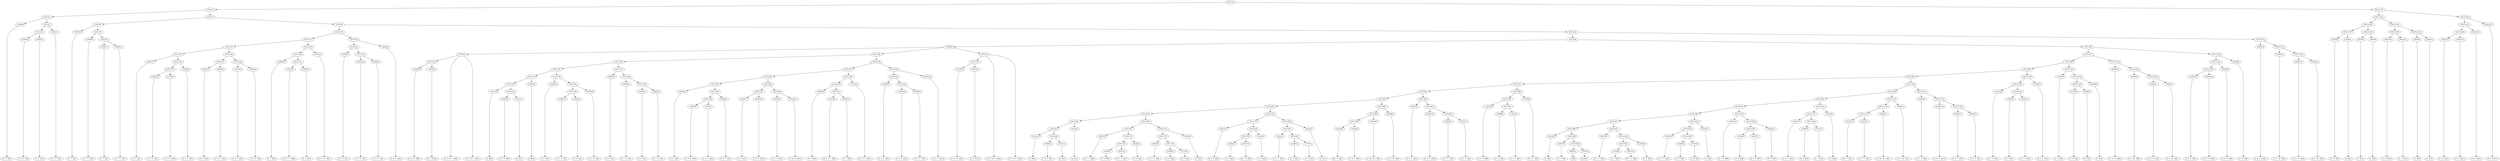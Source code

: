 digraph sample{
"L3822(0)"->"[C  E  G](0)"
"L2942(0)"->"[C  D  E  G](0)"
"L3822(1)"->"[C  E  G](1)"
"L5511(4)"->"L2942(0)"
"L5511(4)"->"L3822(1)"
"L2942(1)"->"[C  D  E  G](1)"
"L5511(3)"->"L5511(4)"
"L5511(3)"->"L2942(1)"
"L5511(2)"->"L3822(0)"
"L5511(2)"->"L5511(3)"
"L5350(0)"->"[C  F  A](0)"
"L4495(0)"->"[C  F  G  A](0)"
"L5350(1)"->"[C  F  A](1)"
"L4495(1)"->"[C  F  G  A](1)"
"L5511(8)"->"L5350(1)"
"L5511(8)"->"L4495(1)"
"L5511(7)"->"L4495(0)"
"L5511(7)"->"L5511(8)"
"L5511(6)"->"L5350(0)"
"L5511(6)"->"L5511(7)"
"L3822(2)"->"[C  E  G](2)"
"L2942(2)"->"[C  D  E  G](2)"
"L2744(0)"->"[C  E  G  B](0)"
"L5511(15)"->"L2942(2)"
"L5511(15)"->"L2744(0)"
"L4464(0)"->"[C  E  F  G](0)"
"L5511(14)"->"L5511(15)"
"L5511(14)"->"L4464(0)"
"L5511(13)"->"L3822(2)"
"L5511(13)"->"L5511(14)"
"L3822(3)"->"[C  E  G](3)"
"L2942(3)"->"[C  D  E  G](3)"
"L5511(17)"->"L3822(3)"
"L5511(17)"->"L2942(3)"
"L2744(1)"->"[C  E  G  B](1)"
"L2942(4)"->"[C  D  E  G](4)"
"L5511(18)"->"L2744(1)"
"L5511(18)"->"L2942(4)"
"L5511(16)"->"L5511(17)"
"L5511(16)"->"L5511(18)"
"L5511(12)"->"L5511(13)"
"L5511(12)"->"L5511(16)"
"L5064(0)"->"[F  G  B](0)"
"L3233(0)"->"[D  E  F  G  B](0)"
"L5064(1)"->"[F  G  B](1)"
"L5511(21)"->"L3233(0)"
"L5511(21)"->"L5064(1)"
"L5511(20)"->"L5064(0)"
"L5511(20)"->"L5511(21)"
"L3233(1)"->"[D  E  F  G  B](1)"
"L5511(19)"->"L5511(20)"
"L5511(19)"->"L3233(1)"
"L5511(11)"->"L5511(12)"
"L5511(11)"->"L5511(19)"
"L4464(1)"->"[C  E  F  G](1)"
"L2942(5)"->"[C  D  E  G](5)"
"L4464(2)"->"[C  E  F  G](2)"
"L5511(24)"->"L2942(5)"
"L5511(24)"->"L4464(2)"
"L5511(23)"->"L4464(1)"
"L5511(23)"->"L5511(24)"
"L2942(6)"->"[C  D  E  G](6)"
"L5511(22)"->"L5511(23)"
"L5511(22)"->"L2942(6)"
"L5511(10)"->"L5511(11)"
"L5511(10)"->"L5511(22)"
"L5120(0)"->"[C  D  Fis  B](0)"
"L3973(0)"->"[C  D  Fis](0)"
"L5511(27)"->"L5120(0)"
"L5511(27)"->"L3973(0)"
"L4723(0)"->"[C  D  Fis  A  B](0)"
"L4723(0)"->"L5511(27)"
"L4723(0)"->"[C  D  Fis  A  B](1)"
"L1611(0)"->"[G  B](0)"
"L1000(0)"->"[C  D  G  B](0)"
"L1611(1)"->"[G  B](1)"
"L5511(33)"->"L1000(0)"
"L5511(33)"->"L1611(1)"
"L5511(32)"->"L1611(0)"
"L5511(32)"->"L5511(33)"
"L3523(0)"->"[rest](0)"
"L5511(31)"->"L5511(32)"
"L5511(31)"->"L3523(0)"
"L3822(4)"->"[C  E  G](4)"
"L2942(7)"->"[C  D  E  G](7)"
"L3822(5)"->"[C  E  G](5)"
"L5511(36)"->"L2942(7)"
"L5511(36)"->"L3822(5)"
"L2942(8)"->"[C  D  E  G](8)"
"L5511(35)"->"L5511(36)"
"L5511(35)"->"L2942(8)"
"L5511(34)"->"L3822(4)"
"L5511(34)"->"L5511(35)"
"L5511(30)"->"L5511(31)"
"L5511(30)"->"L5511(34)"
"L5350(2)"->"[C  F  A](2)"
"L4495(2)"->"[C  F  G  A](2)"
"L5350(3)"->"[C  F  A](3)"
"L4495(3)"->"[C  F  G  A](3)"
"L5511(39)"->"L5350(3)"
"L5511(39)"->"L4495(3)"
"L5511(38)"->"L4495(2)"
"L5511(38)"->"L5511(39)"
"L5511(37)"->"L5350(2)"
"L5511(37)"->"L5511(38)"
"L5511(29)"->"L5511(30)"
"L5511(29)"->"L5511(37)"
"L3822(6)"->"[C  E  G](6)"
"L2942(9)"->"[C  D  E  G](9)"
"L2744(2)"->"[C  E  G  B](2)"
"L5511(45)"->"L2942(9)"
"L5511(45)"->"L2744(2)"
"L4464(3)"->"[C  E  F  G](3)"
"L5511(44)"->"L5511(45)"
"L5511(44)"->"L4464(3)"
"L5511(43)"->"L3822(6)"
"L5511(43)"->"L5511(44)"
"L3822(7)"->"[C  E  G](7)"
"L2942(10)"->"[C  D  E  G](10)"
"L5511(47)"->"L3822(7)"
"L5511(47)"->"L2942(10)"
"L2744(3)"->"[C  E  G  B](3)"
"L2942(11)"->"[C  D  E  G](11)"
"L5511(48)"->"L2744(3)"
"L5511(48)"->"L2942(11)"
"L5511(46)"->"L5511(47)"
"L5511(46)"->"L5511(48)"
"L5511(42)"->"L5511(43)"
"L5511(42)"->"L5511(46)"
"L5064(2)"->"[F  G  B](2)"
"L3233(2)"->"[D  E  F  G  B](2)"
"L5064(3)"->"[F  G  B](3)"
"L5511(51)"->"L3233(2)"
"L5511(51)"->"L5064(3)"
"L5511(50)"->"L5064(2)"
"L5511(50)"->"L5511(51)"
"L3233(3)"->"[D  E  F  G  B](3)"
"L5511(49)"->"L5511(50)"
"L5511(49)"->"L3233(3)"
"L5511(41)"->"L5511(42)"
"L5511(41)"->"L5511(49)"
"L4464(4)"->"[C  E  F  G](4)"
"L2942(12)"->"[C  D  E  G](12)"
"L4464(5)"->"[C  E  F  G](5)"
"L5511(54)"->"L2942(12)"
"L5511(54)"->"L4464(5)"
"L5511(53)"->"L4464(4)"
"L5511(53)"->"L5511(54)"
"L2942(13)"->"[C  D  E  G](13)"
"L5511(52)"->"L5511(53)"
"L5511(52)"->"L2942(13)"
"L5511(40)"->"L5511(41)"
"L5511(40)"->"L5511(52)"
"L5511(28)"->"L5511(29)"
"L5511(28)"->"L5511(40)"
"L5120(1)"->"[C  D  Fis  B](1)"
"L3973(1)"->"[C  D  Fis](1)"
"L5511(55)"->"L5120(1)"
"L5511(55)"->"L3973(1)"
"L4723(1)"->"[C  D  Fis  A  B](2)"
"L4723(1)"->"L5511(55)"
"L4723(1)"->"[C  D  Fis  A  B](3)"
"L5383(0)"->"L4723(0)"
"L5383(0)"->"L5511(28)"
"L5383(0)"->"L4723(1)"
"L1611(2)"->"[G  B](2)"
"L1000(1)"->"[C  D  G  B](1)"
"L1611(3)"->"[G  B](3)"
"L5511(68)"->"L1000(1)"
"L5511(68)"->"L1611(3)"
"L5511(67)"->"L1611(2)"
"L5511(67)"->"L5511(68)"
"L3523(1)"->"[rest](1)"
"L5511(66)"->"L5511(67)"
"L5511(66)"->"L3523(1)"
"L4037(0)"->"[D  F  G  B](0)"
"L4162(0)"->"[C  D  B](0)"
"L4037(1)"->"[D  F  G  B](1)"
"L5511(72)"->"L4162(0)"
"L5511(72)"->"L4037(1)"
"L4162(1)"->"[C  D  B](1)"
"L5511(71)"->"L5511(72)"
"L5511(71)"->"L4162(1)"
"L5511(70)"->"L4037(0)"
"L5511(70)"->"L5511(71)"
"L2941(0)"->"[C  E  G  A](0)"
"L1969(0)"->"[C  E  B](0)"
"L3773(0)"->"[C  D  E](0)"
"L5511(75)"->"L1969(0)"
"L5511(75)"->"L3773(0)"
"L5511(74)"->"L2941(0)"
"L5511(74)"->"L5511(75)"
"L3019(0)"->"[C  E](0)"
"L5511(73)"->"L5511(74)"
"L5511(73)"->"L3019(0)"
"L5511(69)"->"L5511(70)"
"L5511(69)"->"L5511(73)"
"L5511(65)"->"L5511(66)"
"L5511(65)"->"L5511(69)"
"L4037(2)"->"[D  F  G  B](2)"
"L4162(2)"->"[C  D  B](2)"
"L4037(3)"->"[D  F  G  B](3)"
"L5511(79)"->"L4162(2)"
"L5511(79)"->"L4037(3)"
"L4162(3)"->"[C  D  B](3)"
"L5511(78)"->"L5511(79)"
"L5511(78)"->"L4162(3)"
"L5511(77)"->"L4037(2)"
"L5511(77)"->"L5511(78)"
"L2941(1)"->"[C  E  G  A](1)"
"L1969(1)"->"[C  E  B](1)"
"L3773(1)"->"[C  D  E](1)"
"L5511(82)"->"L1969(1)"
"L5511(82)"->"L3773(1)"
"L5511(81)"->"L2941(1)"
"L5511(81)"->"L5511(82)"
"L3019(1)"->"[C  E](1)"
"L5511(80)"->"L5511(81)"
"L5511(80)"->"L3019(1)"
"L5511(76)"->"L5511(77)"
"L5511(76)"->"L5511(80)"
"L5511(64)"->"L5511(65)"
"L5511(64)"->"L5511(76)"
"L4233(0)"->"[Dis  G  A](0)"
"L3263(0)"->"[C  D  G  A](0)"
"L5511(85)"->"L4233(0)"
"L5511(85)"->"L3263(0)"
"L2460(0)"->"[C  Dis  Fis  A](0)"
"L5511(84)"->"L5511(85)"
"L5511(84)"->"L2460(0)"
"L2669(0)"->"[C  D  Fis  A](0)"
"L5511(83)"->"L5511(84)"
"L5511(83)"->"L2669(0)"
"L5511(63)"->"L5511(64)"
"L5511(63)"->"L5511(83)"
"L2941(2)"->"[C  E  G  A](2)"
"L2942(14)"->"[C  D  E  G](14)"
"L4464(6)"->"[C  E  F  G](6)"
"L2941(3)"->"[C  E  G  A](3)"
"L5511(88)"->"L4464(6)"
"L5511(88)"->"L2941(3)"
"L5511(87)"->"L2942(14)"
"L5511(87)"->"L5511(88)"
"L5511(86)"->"L2941(2)"
"L5511(86)"->"L5511(87)"
"L5511(62)"->"L5511(63)"
"L5511(62)"->"L5511(86)"
"L-2441(0)"->"[C  F  G  B](0)"
"L5000(0)"->"[F  G  A](0)"
"L-2441(1)"->"[C  F  G  B](1)"
"L5511(91)"->"L5000(0)"
"L5511(91)"->"L-2441(1)"
"L5511(90)"->"L-2441(0)"
"L5511(90)"->"L5511(91)"
"L5199(0)"->"[D  E  F  G](0)"
"L5511(89)"->"L5511(90)"
"L5511(89)"->"L5199(0)"
"L5511(61)"->"L5511(62)"
"L5511(61)"->"L5511(89)"
"L3019(2)"->"[C  E](2)"
"L4013(0)"->"[C  F  G](0)"
"L4865(0)"->"[C](0)"
"L3523(2)"->"[rest](2)"
"L5511(100)"->"L4865(0)"
"L5511(100)"->"L3523(2)"
"L5511(99)"->"L4013(0)"
"L5511(99)"->"L5511(100)"
"L5511(98)"->"L3019(2)"
"L5511(98)"->"L5511(99)"
"L4037(4)"->"[D  F  G  B](4)"
"L4162(4)"->"[C  D  B](4)"
"L4037(5)"->"[D  F  G  B](5)"
"L5511(103)"->"L4162(4)"
"L5511(103)"->"L4037(5)"
"L4162(5)"->"[C  D  B](5)"
"L5511(102)"->"L5511(103)"
"L5511(102)"->"L4162(5)"
"L5511(101)"->"L4037(4)"
"L5511(101)"->"L5511(102)"
"L5511(97)"->"L5511(98)"
"L5511(97)"->"L5511(101)"
"L2941(4)"->"[C  E  G  A](4)"
"L1969(2)"->"[C  E  B](2)"
"L3773(2)"->"[C  D  E](2)"
"L5511(106)"->"L1969(2)"
"L5511(106)"->"L3773(2)"
"L5511(105)"->"L2941(4)"
"L5511(105)"->"L5511(106)"
"L3019(3)"->"[C  E](3)"
"L5511(104)"->"L5511(105)"
"L5511(104)"->"L3019(3)"
"L5511(96)"->"L5511(97)"
"L5511(96)"->"L5511(104)"
"L4037(6)"->"[D  F  G  B](6)"
"L4162(6)"->"[C  D  B](6)"
"L4037(7)"->"[D  F  G  B](7)"
"L5511(109)"->"L4162(6)"
"L5511(109)"->"L4037(7)"
"L4162(7)"->"[C  D  B](7)"
"L5511(108)"->"L5511(109)"
"L5511(108)"->"L4162(7)"
"L5511(107)"->"L4037(6)"
"L5511(107)"->"L5511(108)"
"L5511(95)"->"L5511(96)"
"L5511(95)"->"L5511(107)"
"L2941(5)"->"[C  E  G  A](5)"
"L1969(3)"->"[C  E  B](3)"
"L3773(3)"->"[C  D  E](3)"
"L5511(112)"->"L1969(3)"
"L5511(112)"->"L3773(3)"
"L5511(111)"->"L2941(5)"
"L5511(111)"->"L5511(112)"
"L3019(4)"->"[C  E](4)"
"L5511(110)"->"L5511(111)"
"L5511(110)"->"L3019(4)"
"L5511(94)"->"L5511(95)"
"L5511(94)"->"L5511(110)"
"L4233(1)"->"[Dis  G  A](1)"
"L3263(1)"->"[C  D  G  A](1)"
"L5511(115)"->"L4233(1)"
"L5511(115)"->"L3263(1)"
"L2460(1)"->"[C  Dis  Fis  A](1)"
"L5511(114)"->"L5511(115)"
"L5511(114)"->"L2460(1)"
"L2669(1)"->"[C  D  Fis  A](1)"
"L5511(113)"->"L5511(114)"
"L5511(113)"->"L2669(1)"
"L5511(93)"->"L5511(94)"
"L5511(93)"->"L5511(113)"
"L2941(6)"->"[C  E  G  A](6)"
"L2942(15)"->"[C  D  E  G](15)"
"L4464(7)"->"[C  E  F  G](7)"
"L2941(7)"->"[C  E  G  A](7)"
"L5511(118)"->"L4464(7)"
"L5511(118)"->"L2941(7)"
"L5511(117)"->"L2942(15)"
"L5511(117)"->"L5511(118)"
"L5511(116)"->"L2941(6)"
"L5511(116)"->"L5511(117)"
"L5511(92)"->"L5511(93)"
"L5511(92)"->"L5511(116)"
"L5511(60)"->"L5511(61)"
"L5511(60)"->"L5511(92)"
"L-2441(2)"->"[C  F  G  B](2)"
"L5000(1)"->"[F  G  A](1)"
"L-2441(3)"->"[C  F  G  B](3)"
"L5511(121)"->"L5000(1)"
"L5511(121)"->"L-2441(3)"
"L5511(120)"->"L-2441(2)"
"L5511(120)"->"L5511(121)"
"L5199(1)"->"[D  E  F  G](1)"
"L5511(119)"->"L5511(120)"
"L5511(119)"->"L5199(1)"
"L5511(59)"->"L5511(60)"
"L5511(59)"->"L5511(119)"
"L1969(4)"->"[C  E  B](4)"
"L3773(4)"->"[C  D  E](4)"
"L2804(0)"->"[E  F](0)"
"L5511(124)"->"L3773(4)"
"L5511(124)"->"L2804(0)"
"L3365(0)"->"[C  G](0)"
"L5511(123)"->"L5511(124)"
"L5511(123)"->"L3365(0)"
"L5511(122)"->"L1969(4)"
"L5511(122)"->"L5511(123)"
"L5511(58)"->"L5511(59)"
"L5511(58)"->"L5511(122)"
"L2822(0)"->"[C  D  F  Gis](0)"
"L5504(0)"->"[C  F  Gis  B](0)"
"L2822(1)"->"[C  D  F  Gis](1)"
"L5504(1)"->"[C  F  Gis  B](1)"
"L5511(127)"->"L2822(1)"
"L5511(127)"->"L5504(1)"
"L5511(126)"->"L5504(0)"
"L5511(126)"->"L5511(127)"
"L5511(125)"->"L2822(0)"
"L5511(125)"->"L5511(126)"
"L5511(57)"->"L5511(58)"
"L5511(57)"->"L5511(125)"
"L2744(4)"->"[C  E  G  B](4)"
"L2942(16)"->"[C  D  E  G](16)"
"L5511(130)"->"L2744(4)"
"L5511(130)"->"L2942(16)"
"L4464(8)"->"[C  E  F  G](8)"
"L5511(129)"->"L5511(130)"
"L5511(129)"->"L4464(8)"
"L3822(8)"->"[C  E  G](8)"
"L5511(128)"->"L5511(129)"
"L5511(128)"->"L3822(8)"
"L5511(56)"->"L5511(57)"
"L5511(56)"->"L5511(128)"
"L5511(26)"->"L5383(0)"
"L5511(26)"->"L5511(56)"
"L2822(2)"->"[C  D  F  Gis](2)"
"L5504(2)"->"[C  F  Gis  B](2)"
"L2822(3)"->"[C  D  F  Gis](3)"
"L5504(3)"->"[C  F  Gis  B](3)"
"L5511(133)"->"L2822(3)"
"L5511(133)"->"L5504(3)"
"L5511(132)"->"L5504(2)"
"L5511(132)"->"L5511(133)"
"L5511(131)"->"L2822(2)"
"L5511(131)"->"L5511(132)"
"L5511(25)"->"L5511(26)"
"L5511(25)"->"L5511(131)"
"L5511(9)"->"L5511(10)"
"L5511(9)"->"L5511(25)"
"L5511(5)"->"L5511(6)"
"L5511(5)"->"L5511(9)"
"L5511(1)"->"L5511(2)"
"L5511(1)"->"L5511(5)"
"L3822(9)"->"[C  E  G](9)"
"L3523(3)"->"[rest](3)"
"L5511(137)"->"L3822(9)"
"L5511(137)"->"L3523(3)"
"L3019(5)"->"[C  E](5)"
"L4945(0)"->"[F  G](0)"
"L5511(138)"->"L3019(5)"
"L5511(138)"->"L4945(0)"
"L5511(136)"->"L5511(137)"
"L5511(136)"->"L5511(138)"
"L3822(10)"->"[C  E  G](10)"
"L3822(11)"->"[C  E  G](11)"
"L5511(140)"->"L3822(10)"
"L5511(140)"->"L3822(11)"
"L3019(6)"->"[C  E](6)"
"L4945(1)"->"[F  G](1)"
"L5511(141)"->"L3019(6)"
"L5511(141)"->"L4945(1)"
"L5511(139)"->"L5511(140)"
"L5511(139)"->"L5511(141)"
"L5511(135)"->"L5511(136)"
"L5511(135)"->"L5511(139)"
"L3822(12)"->"[C  E  G](12)"
"L3822(13)"->"[C  E  G](13)"
"L5511(144)"->"L3822(12)"
"L5511(144)"->"L3822(13)"
"L3822(14)"->"[C  E  G](14)"
"L5511(143)"->"L5511(144)"
"L5511(143)"->"L3822(14)"
"L3822(15)"->"[C  E  G](15)"
"L5511(142)"->"L5511(143)"
"L5511(142)"->"L3822(15)"
"L5511(134)"->"L5511(135)"
"L5511(134)"->"L5511(142)"
"L5511(0)"->"L5511(1)"
"L5511(0)"->"L5511(134)"
{rank = min; "L5511(0)"}
{rank = same; "L5511(1)"; "L5511(134)";}
{rank = same; "L5511(2)"; "L5511(5)"; "L5511(135)"; "L5511(142)";}
{rank = same; "L3822(0)"; "L5511(3)"; "L5511(6)"; "L5511(9)"; "L5511(136)"; "L5511(139)"; "L5511(143)"; "L3822(15)";}
{rank = same; "L5511(4)"; "L2942(1)"; "L5350(0)"; "L5511(7)"; "L5511(10)"; "L5511(25)"; "L5511(137)"; "L5511(138)"; "L5511(140)"; "L5511(141)"; "L5511(144)"; "L3822(14)";}
{rank = same; "L2942(0)"; "L3822(1)"; "L4495(0)"; "L5511(8)"; "L5511(11)"; "L5511(22)"; "L5511(26)"; "L5511(131)"; "L3822(9)"; "L3523(3)"; "L3019(5)"; "L4945(0)"; "L3822(10)"; "L3822(11)"; "L3019(6)"; "L4945(1)"; "L3822(12)"; "L3822(13)";}
{rank = same; "L5350(1)"; "L4495(1)"; "L5511(12)"; "L5511(19)"; "L5511(23)"; "L2942(6)"; "L5383(0)"; "L5511(56)"; "L2822(2)"; "L5511(132)";}
{rank = same; "L5511(13)"; "L5511(16)"; "L5511(20)"; "L3233(1)"; "L4464(1)"; "L5511(24)"; "L4723(0)"; "L5511(28)"; "L4723(1)"; "L5511(57)"; "L5511(128)"; "L5504(2)"; "L5511(133)";}
{rank = same; "L3822(2)"; "L5511(14)"; "L5511(17)"; "L5511(18)"; "L5064(0)"; "L5511(21)"; "L2942(5)"; "L4464(2)"; "L5511(27)"; "L5511(29)"; "L5511(40)"; "L5511(55)"; "L5511(58)"; "L5511(125)"; "L5511(129)"; "L3822(8)"; "L2822(3)"; "L5504(3)";}
{rank = same; "L5511(15)"; "L4464(0)"; "L3822(3)"; "L2942(3)"; "L2744(1)"; "L2942(4)"; "L3233(0)"; "L5064(1)"; "L5120(0)"; "L3973(0)"; "L5511(30)"; "L5511(37)"; "L5511(41)"; "L5511(52)"; "L5120(1)"; "L3973(1)"; "L5511(59)"; "L5511(122)"; "L2822(0)"; "L5511(126)"; "L5511(130)"; "L4464(8)";}
{rank = same; "L2942(2)"; "L2744(0)"; "L5511(31)"; "L5511(34)"; "L5350(2)"; "L5511(38)"; "L5511(42)"; "L5511(49)"; "L5511(53)"; "L2942(13)"; "L5511(60)"; "L5511(119)"; "L1969(4)"; "L5511(123)"; "L5504(0)"; "L5511(127)"; "L2744(4)"; "L2942(16)";}
{rank = same; "L5511(32)"; "L3523(0)"; "L3822(4)"; "L5511(35)"; "L4495(2)"; "L5511(39)"; "L5511(43)"; "L5511(46)"; "L5511(50)"; "L3233(3)"; "L4464(4)"; "L5511(54)"; "L5511(61)"; "L5511(92)"; "L5511(120)"; "L5199(1)"; "L5511(124)"; "L3365(0)"; "L2822(1)"; "L5504(1)";}
{rank = same; "L1611(0)"; "L5511(33)"; "L5511(36)"; "L2942(8)"; "L5350(3)"; "L4495(3)"; "L3822(6)"; "L5511(44)"; "L5511(47)"; "L5511(48)"; "L5064(2)"; "L5511(51)"; "L2942(12)"; "L4464(5)"; "L5511(62)"; "L5511(89)"; "L5511(93)"; "L5511(116)"; "L-2441(2)"; "L5511(121)"; "L3773(4)"; "L2804(0)";}
{rank = same; "L1000(0)"; "L1611(1)"; "L2942(7)"; "L3822(5)"; "L5511(45)"; "L4464(3)"; "L3822(7)"; "L2942(10)"; "L2744(3)"; "L2942(11)"; "L3233(2)"; "L5064(3)"; "L5511(63)"; "L5511(86)"; "L5511(90)"; "L5199(0)"; "L5511(94)"; "L5511(113)"; "L2941(6)"; "L5511(117)"; "L5000(1)"; "L-2441(3)";}
{rank = same; "L2942(9)"; "L2744(2)"; "L5511(64)"; "L5511(83)"; "L2941(2)"; "L5511(87)"; "L-2441(0)"; "L5511(91)"; "L5511(95)"; "L5511(110)"; "L5511(114)"; "L2669(1)"; "L2942(15)"; "L5511(118)";}
{rank = same; "L5511(65)"; "L5511(76)"; "L5511(84)"; "L2669(0)"; "L2942(14)"; "L5511(88)"; "L5000(0)"; "L-2441(1)"; "L5511(96)"; "L5511(107)"; "L5511(111)"; "L3019(4)"; "L5511(115)"; "L2460(1)"; "L4464(7)"; "L2941(7)";}
{rank = same; "L5511(66)"; "L5511(69)"; "L5511(77)"; "L5511(80)"; "L5511(85)"; "L2460(0)"; "L4464(6)"; "L2941(3)"; "L5511(97)"; "L5511(104)"; "L4037(6)"; "L5511(108)"; "L2941(5)"; "L5511(112)"; "L4233(1)"; "L3263(1)";}
{rank = same; "L5511(67)"; "L3523(1)"; "L5511(70)"; "L5511(73)"; "L4037(2)"; "L5511(78)"; "L5511(81)"; "L3019(1)"; "L4233(0)"; "L3263(0)"; "L5511(98)"; "L5511(101)"; "L5511(105)"; "L3019(3)"; "L5511(109)"; "L4162(7)"; "L1969(3)"; "L3773(3)";}
{rank = same; "L1611(2)"; "L5511(68)"; "L4037(0)"; "L5511(71)"; "L5511(74)"; "L3019(0)"; "L5511(79)"; "L4162(3)"; "L2941(1)"; "L5511(82)"; "L3019(2)"; "L5511(99)"; "L4037(4)"; "L5511(102)"; "L2941(4)"; "L5511(106)"; "L4162(6)"; "L4037(7)";}
{rank = same; "L1000(1)"; "L1611(3)"; "L5511(72)"; "L4162(1)"; "L2941(0)"; "L5511(75)"; "L4162(2)"; "L4037(3)"; "L1969(1)"; "L3773(1)"; "L4013(0)"; "L5511(100)"; "L5511(103)"; "L4162(5)"; "L1969(2)"; "L3773(2)";}
{rank = same; "L4162(0)"; "L4037(1)"; "L1969(0)"; "L3773(0)"; "L4865(0)"; "L3523(2)"; "L4162(4)"; "L4037(5)";}
{rank = max; "[C  D  B](0)"; "[C  D  B](1)"; "[C  D  B](2)"; "[C  D  B](3)"; "[C  D  B](4)"; "[C  D  B](5)"; "[C  D  B](6)"; "[C  D  B](7)"; "[C  D  E  G](0)"; "[C  D  E  G](1)"; "[C  D  E  G](10)"; "[C  D  E  G](11)"; "[C  D  E  G](12)"; "[C  D  E  G](13)"; "[C  D  E  G](14)"; "[C  D  E  G](15)"; "[C  D  E  G](16)"; "[C  D  E  G](2)"; "[C  D  E  G](3)"; "[C  D  E  G](4)"; "[C  D  E  G](5)"; "[C  D  E  G](6)"; "[C  D  E  G](7)"; "[C  D  E  G](8)"; "[C  D  E  G](9)"; "[C  D  E](0)"; "[C  D  E](1)"; "[C  D  E](2)"; "[C  D  E](3)"; "[C  D  E](4)"; "[C  D  F  Gis](0)"; "[C  D  F  Gis](1)"; "[C  D  F  Gis](2)"; "[C  D  F  Gis](3)"; "[C  D  Fis  A  B](0)"; "[C  D  Fis  A  B](1)"; "[C  D  Fis  A  B](2)"; "[C  D  Fis  A  B](3)"; "[C  D  Fis  A](0)"; "[C  D  Fis  A](1)"; "[C  D  Fis  B](0)"; "[C  D  Fis  B](1)"; "[C  D  Fis](0)"; "[C  D  Fis](1)"; "[C  D  G  A](0)"; "[C  D  G  A](1)"; "[C  D  G  B](0)"; "[C  D  G  B](1)"; "[C  Dis  Fis  A](0)"; "[C  Dis  Fis  A](1)"; "[C  E  B](0)"; "[C  E  B](1)"; "[C  E  B](2)"; "[C  E  B](3)"; "[C  E  B](4)"; "[C  E  F  G](0)"; "[C  E  F  G](1)"; "[C  E  F  G](2)"; "[C  E  F  G](3)"; "[C  E  F  G](4)"; "[C  E  F  G](5)"; "[C  E  F  G](6)"; "[C  E  F  G](7)"; "[C  E  F  G](8)"; "[C  E  G  A](0)"; "[C  E  G  A](1)"; "[C  E  G  A](2)"; "[C  E  G  A](3)"; "[C  E  G  A](4)"; "[C  E  G  A](5)"; "[C  E  G  A](6)"; "[C  E  G  A](7)"; "[C  E  G  B](0)"; "[C  E  G  B](1)"; "[C  E  G  B](2)"; "[C  E  G  B](3)"; "[C  E  G  B](4)"; "[C  E  G](0)"; "[C  E  G](1)"; "[C  E  G](10)"; "[C  E  G](11)"; "[C  E  G](12)"; "[C  E  G](13)"; "[C  E  G](14)"; "[C  E  G](15)"; "[C  E  G](2)"; "[C  E  G](3)"; "[C  E  G](4)"; "[C  E  G](5)"; "[C  E  G](6)"; "[C  E  G](7)"; "[C  E  G](8)"; "[C  E  G](9)"; "[C  E](0)"; "[C  E](1)"; "[C  E](2)"; "[C  E](3)"; "[C  E](4)"; "[C  E](5)"; "[C  E](6)"; "[C  F  A](0)"; "[C  F  A](1)"; "[C  F  A](2)"; "[C  F  A](3)"; "[C  F  G  A](0)"; "[C  F  G  A](1)"; "[C  F  G  A](2)"; "[C  F  G  A](3)"; "[C  F  G  B](0)"; "[C  F  G  B](1)"; "[C  F  G  B](2)"; "[C  F  G  B](3)"; "[C  F  G](0)"; "[C  F  Gis  B](0)"; "[C  F  Gis  B](1)"; "[C  F  Gis  B](2)"; "[C  F  Gis  B](3)"; "[C  G](0)"; "[C](0)"; "[D  E  F  G  B](0)"; "[D  E  F  G  B](1)"; "[D  E  F  G  B](2)"; "[D  E  F  G  B](3)"; "[D  E  F  G](0)"; "[D  E  F  G](1)"; "[D  F  G  B](0)"; "[D  F  G  B](1)"; "[D  F  G  B](2)"; "[D  F  G  B](3)"; "[D  F  G  B](4)"; "[D  F  G  B](5)"; "[D  F  G  B](6)"; "[D  F  G  B](7)"; "[Dis  G  A](0)"; "[Dis  G  A](1)"; "[E  F](0)"; "[F  G  A](0)"; "[F  G  A](1)"; "[F  G  B](0)"; "[F  G  B](1)"; "[F  G  B](2)"; "[F  G  B](3)"; "[F  G](0)"; "[F  G](1)"; "[G  B](0)"; "[G  B](1)"; "[G  B](2)"; "[G  B](3)"; "[rest](0)"; "[rest](1)"; "[rest](2)"; "[rest](3)";}
}